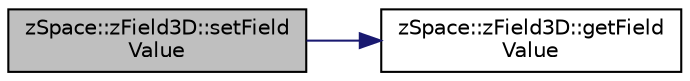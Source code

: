digraph "zSpace::zField3D::setFieldValue"
{
 // LATEX_PDF_SIZE
  edge [fontname="Helvetica",fontsize="10",labelfontname="Helvetica",labelfontsize="10"];
  node [fontname="Helvetica",fontsize="10",shape=record];
  rankdir="LR";
  Node65 [label="zSpace::zField3D::setField\lValue",height=0.2,width=0.4,color="black", fillcolor="grey75", style="filled", fontcolor="black",tooltip="This method sets the value of the field at the input index."];
  Node65 -> Node66 [color="midnightblue",fontsize="10",style="solid",fontname="Helvetica"];
  Node66 [label="zSpace::zField3D::getField\lValue",height=0.2,width=0.4,color="black", fillcolor="white", style="filled",URL="$classz_space_1_1z_field3_d.html#a39a5584977e449667c39bd33637a7195",tooltip="This method gets the waight/value of the scalar at the input index."];
}
